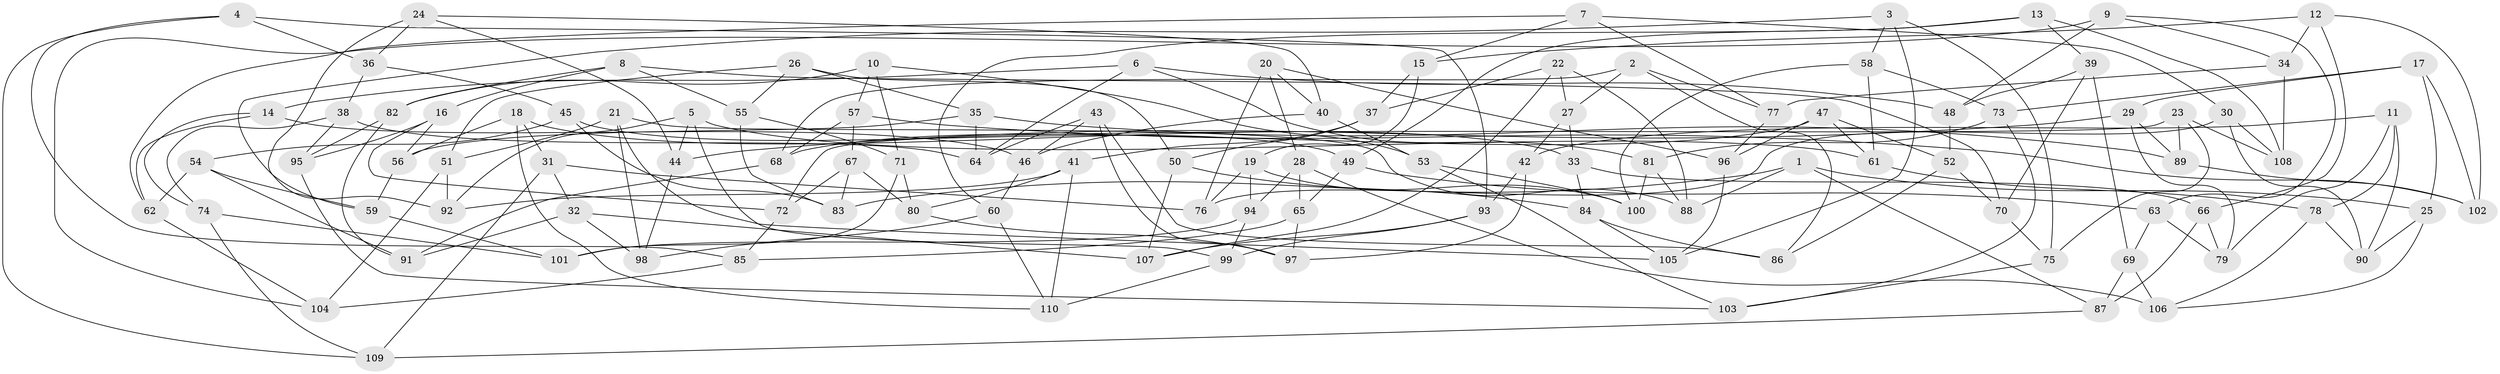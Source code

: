 // Generated by graph-tools (version 1.1) at 2025/16/03/09/25 04:16:33]
// undirected, 110 vertices, 220 edges
graph export_dot {
graph [start="1"]
  node [color=gray90,style=filled];
  1;
  2;
  3;
  4;
  5;
  6;
  7;
  8;
  9;
  10;
  11;
  12;
  13;
  14;
  15;
  16;
  17;
  18;
  19;
  20;
  21;
  22;
  23;
  24;
  25;
  26;
  27;
  28;
  29;
  30;
  31;
  32;
  33;
  34;
  35;
  36;
  37;
  38;
  39;
  40;
  41;
  42;
  43;
  44;
  45;
  46;
  47;
  48;
  49;
  50;
  51;
  52;
  53;
  54;
  55;
  56;
  57;
  58;
  59;
  60;
  61;
  62;
  63;
  64;
  65;
  66;
  67;
  68;
  69;
  70;
  71;
  72;
  73;
  74;
  75;
  76;
  77;
  78;
  79;
  80;
  81;
  82;
  83;
  84;
  85;
  86;
  87;
  88;
  89;
  90;
  91;
  92;
  93;
  94;
  95;
  96;
  97;
  98;
  99;
  100;
  101;
  102;
  103;
  104;
  105;
  106;
  107;
  108;
  109;
  110;
  1 -- 87;
  1 -- 88;
  1 -- 25;
  1 -- 83;
  2 -- 77;
  2 -- 86;
  2 -- 27;
  2 -- 68;
  3 -- 105;
  3 -- 58;
  3 -- 75;
  3 -- 59;
  4 -- 85;
  4 -- 109;
  4 -- 93;
  4 -- 36;
  5 -- 61;
  5 -- 44;
  5 -- 92;
  5 -- 99;
  6 -- 14;
  6 -- 81;
  6 -- 64;
  6 -- 48;
  7 -- 62;
  7 -- 30;
  7 -- 15;
  7 -- 77;
  8 -- 70;
  8 -- 55;
  8 -- 16;
  8 -- 82;
  9 -- 34;
  9 -- 104;
  9 -- 63;
  9 -- 48;
  10 -- 57;
  10 -- 53;
  10 -- 71;
  10 -- 82;
  11 -- 90;
  11 -- 78;
  11 -- 42;
  11 -- 79;
  12 -- 102;
  12 -- 15;
  12 -- 66;
  12 -- 34;
  13 -- 49;
  13 -- 60;
  13 -- 108;
  13 -- 39;
  14 -- 62;
  14 -- 46;
  14 -- 74;
  15 -- 19;
  15 -- 37;
  16 -- 56;
  16 -- 72;
  16 -- 95;
  17 -- 25;
  17 -- 73;
  17 -- 29;
  17 -- 102;
  18 -- 56;
  18 -- 110;
  18 -- 31;
  18 -- 33;
  19 -- 76;
  19 -- 94;
  19 -- 100;
  20 -- 76;
  20 -- 40;
  20 -- 28;
  20 -- 96;
  21 -- 88;
  21 -- 105;
  21 -- 51;
  21 -- 98;
  22 -- 37;
  22 -- 107;
  22 -- 27;
  22 -- 88;
  23 -- 72;
  23 -- 89;
  23 -- 75;
  23 -- 108;
  24 -- 92;
  24 -- 40;
  24 -- 44;
  24 -- 36;
  25 -- 106;
  25 -- 90;
  26 -- 35;
  26 -- 50;
  26 -- 51;
  26 -- 55;
  27 -- 33;
  27 -- 42;
  28 -- 94;
  28 -- 106;
  28 -- 65;
  29 -- 44;
  29 -- 89;
  29 -- 79;
  30 -- 90;
  30 -- 76;
  30 -- 108;
  31 -- 109;
  31 -- 32;
  31 -- 76;
  32 -- 107;
  32 -- 91;
  32 -- 98;
  33 -- 66;
  33 -- 84;
  34 -- 108;
  34 -- 77;
  35 -- 64;
  35 -- 89;
  35 -- 56;
  36 -- 45;
  36 -- 38;
  37 -- 50;
  37 -- 41;
  38 -- 95;
  38 -- 74;
  38 -- 64;
  39 -- 70;
  39 -- 69;
  39 -- 48;
  40 -- 53;
  40 -- 46;
  41 -- 110;
  41 -- 80;
  41 -- 92;
  42 -- 97;
  42 -- 93;
  43 -- 97;
  43 -- 86;
  43 -- 64;
  43 -- 46;
  44 -- 98;
  45 -- 49;
  45 -- 54;
  45 -- 83;
  46 -- 60;
  47 -- 61;
  47 -- 68;
  47 -- 96;
  47 -- 52;
  48 -- 52;
  49 -- 63;
  49 -- 65;
  50 -- 107;
  50 -- 84;
  51 -- 92;
  51 -- 104;
  52 -- 86;
  52 -- 70;
  53 -- 100;
  53 -- 103;
  54 -- 59;
  54 -- 91;
  54 -- 62;
  55 -- 71;
  55 -- 83;
  56 -- 59;
  57 -- 102;
  57 -- 68;
  57 -- 67;
  58 -- 73;
  58 -- 61;
  58 -- 100;
  59 -- 101;
  60 -- 110;
  60 -- 98;
  61 -- 78;
  62 -- 104;
  63 -- 79;
  63 -- 69;
  65 -- 97;
  65 -- 85;
  66 -- 79;
  66 -- 87;
  67 -- 72;
  67 -- 83;
  67 -- 80;
  68 -- 91;
  69 -- 87;
  69 -- 106;
  70 -- 75;
  71 -- 80;
  71 -- 101;
  72 -- 85;
  73 -- 81;
  73 -- 103;
  74 -- 101;
  74 -- 109;
  75 -- 103;
  77 -- 96;
  78 -- 90;
  78 -- 106;
  80 -- 97;
  81 -- 88;
  81 -- 100;
  82 -- 91;
  82 -- 95;
  84 -- 105;
  84 -- 86;
  85 -- 104;
  87 -- 109;
  89 -- 102;
  93 -- 107;
  93 -- 99;
  94 -- 101;
  94 -- 99;
  95 -- 103;
  96 -- 105;
  99 -- 110;
}
